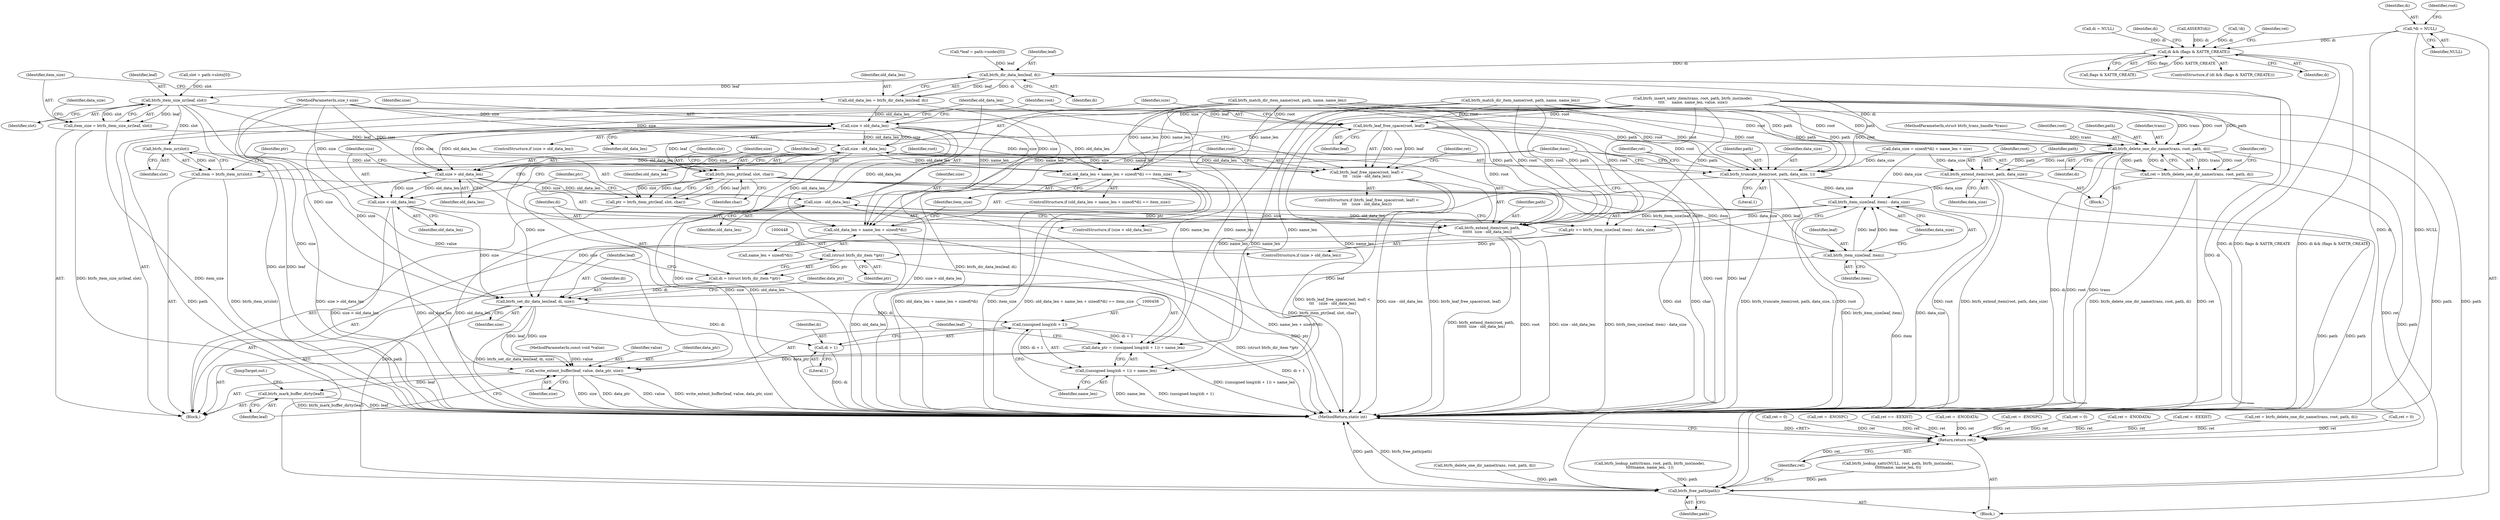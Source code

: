 digraph "0_linux_5f5bc6b1e2d5a6f827bc860ef2dc5b6f365d1339_1@pointer" {
"1000116" [label="(Call,*di = NULL)"];
"1000307" [label="(Call,di && (flags & XATTR_CREATE))"];
"1000340" [label="(Call,btrfs_dir_data_len(leaf, di))"];
"1000338" [label="(Call,old_data_len = btrfs_dir_data_len(leaf, di))"];
"1000363" [label="(Call,size > old_data_len)"];
"1000372" [label="(Call,size - old_data_len)"];
"1000368" [label="(Call,btrfs_leaf_free_space(root, leaf) <\n\t\t\t    (size - old_data_len))"];
"1000382" [label="(Call,old_data_len + name_len + sizeof(*di) == item_size)"];
"1000383" [label="(Call,old_data_len + name_len + sizeof(*di))"];
"1000393" [label="(Call,size > old_data_len)"];
"1000399" [label="(Call,size - old_data_len)"];
"1000396" [label="(Call,btrfs_extend_item(root, path,\n\t\t\t\t\t\t  size - old_data_len))"];
"1000473" [label="(Call,btrfs_free_path(path))"];
"1000450" [label="(Call,btrfs_set_dir_data_len(leaf, di, size))"];
"1000457" [label="(Call,(unsigned long)(di + 1))"];
"1000454" [label="(Call,data_ptr = ((unsigned long)(di + 1)) + name_len)"];
"1000463" [label="(Call,write_extent_buffer(leaf, value, data_ptr, size))"];
"1000468" [label="(Call,btrfs_mark_buffer_dirty(leaf))"];
"1000456" [label="(Call,((unsigned long)(di + 1)) + name_len)"];
"1000459" [label="(Call,di + 1)"];
"1000404" [label="(Call,size < old_data_len)"];
"1000346" [label="(Call,btrfs_item_size_nr(leaf, slot))"];
"1000344" [label="(Call,item_size = btrfs_item_size_nr(leaf, slot))"];
"1000369" [label="(Call,btrfs_leaf_free_space(root, leaf))"];
"1000407" [label="(Call,btrfs_truncate_item(root, path, data_size, 1))"];
"1000440" [label="(Call,btrfs_item_size(leaf, item) - data_size)"];
"1000438" [label="(Call,ptr += btrfs_item_size(leaf, item) - data_size)"];
"1000447" [label="(Call,(struct btrfs_dir_item *)ptr)"];
"1000445" [label="(Call,di = (struct btrfs_dir_item *)ptr)"];
"1000416" [label="(Call,btrfs_delete_one_dir_name(trans, root, path, di))"];
"1000414" [label="(Call,ret = btrfs_delete_one_dir_name(trans, root, path, di))"];
"1000475" [label="(Return,return ret;)"];
"1000424" [label="(Call,btrfs_extend_item(root, path, data_size))"];
"1000434" [label="(Call,btrfs_item_ptr(leaf, slot, char))"];
"1000432" [label="(Call,ptr = btrfs_item_ptr(leaf, slot, char))"];
"1000441" [label="(Call,btrfs_item_size(leaf, item))"];
"1000430" [label="(Call,btrfs_item_nr(slot))"];
"1000428" [label="(Call,item = btrfs_item_nr(slot))"];
"1000192" [label="(Call,btrfs_delete_one_dir_name(trans, root, path, di))"];
"1000183" [label="(Call,ret = -ENODATA)"];
"1000414" [label="(Call,ret = btrfs_delete_one_dir_name(trans, root, path, di))"];
"1000309" [label="(Call,flags & XATTR_CREATE)"];
"1000339" [label="(Identifier,old_data_len)"];
"1000369" [label="(Call,btrfs_leaf_free_space(root, leaf))"];
"1000347" [label="(Identifier,leaf)"];
"1000322" [label="(Call,slot = path->slots[0])"];
"1000307" [label="(Call,di && (flags & XATTR_CREATE))"];
"1000277" [label="(Call,ret = -ENOSPC)"];
"1000346" [label="(Call,btrfs_item_size_nr(leaf, slot))"];
"1000108" [label="(MethodParameterIn,struct btrfs_trans_handle *trans)"];
"1000381" [label="(ControlStructure,if (old_data_len + name_len + sizeof(*di) == item_size))"];
"1000404" [label="(Call,size < old_data_len)"];
"1000433" [label="(Identifier,ptr)"];
"1000406" [label="(Identifier,old_data_len)"];
"1000436" [label="(Identifier,slot)"];
"1000415" [label="(Identifier,ret)"];
"1000111" [label="(MethodParameterIn,const void *value)"];
"1000413" [label="(Block,)"];
"1000252" [label="(Call,ret = 0)"];
"1000444" [label="(Identifier,data_size)"];
"1000371" [label="(Identifier,leaf)"];
"1000462" [label="(Identifier,name_len)"];
"1000263" [label="(Call,btrfs_match_dir_item_name(root, path, name, name_len))"];
"1000224" [label="(Call,ret = -ENODATA)"];
"1000443" [label="(Identifier,item)"];
"1000117" [label="(Identifier,di)"];
"1000306" [label="(ControlStructure,if (di && (flags & XATTR_CREATE)))"];
"1000368" [label="(Call,btrfs_leaf_free_space(root, leaf) <\n\t\t\t    (size - old_data_len))"];
"1000367" [label="(ControlStructure,if (btrfs_leaf_free_space(root, leaf) <\n\t\t\t    (size - old_data_len)))"];
"1000341" [label="(Identifier,leaf)"];
"1000467" [label="(Identifier,size)"];
"1000430" [label="(Call,btrfs_item_nr(slot))"];
"1000434" [label="(Call,btrfs_item_ptr(leaf, slot, char))"];
"1000442" [label="(Identifier,leaf)"];
"1000313" [label="(Call,ret = -EEXIST)"];
"1000392" [label="(ControlStructure,if (size > old_data_len))"];
"1000465" [label="(Identifier,value)"];
"1000424" [label="(Call,btrfs_extend_item(root, path, data_size))"];
"1000397" [label="(Identifier,root)"];
"1000456" [label="(Call,((unsigned long)(di + 1)) + name_len)"];
"1000464" [label="(Identifier,leaf)"];
"1000408" [label="(Identifier,root)"];
"1000418" [label="(Identifier,root)"];
"1000416" [label="(Call,btrfs_delete_one_dir_name(trans, root, path, di))"];
"1000400" [label="(Identifier,size)"];
"1000190" [label="(Call,ret = btrfs_delete_one_dir_name(trans, root, path, di))"];
"1000384" [label="(Identifier,old_data_len)"];
"1000440" [label="(Call,btrfs_item_size(leaf, item) - data_size)"];
"1000410" [label="(Identifier,data_size)"];
"1000477" [label="(MethodReturn,static int)"];
"1000427" [label="(Identifier,data_size)"];
"1000472" [label="(JumpTarget,out:)"];
"1000118" [label="(Identifier,NULL)"];
"1000452" [label="(Identifier,di)"];
"1000363" [label="(Call,size > old_data_len)"];
"1000231" [label="(Call,di = NULL)"];
"1000446" [label="(Identifier,di)"];
"1000116" [label="(Call,*di = NULL)"];
"1000390" [label="(Identifier,item_size)"];
"1000396" [label="(Call,btrfs_extend_item(root, path,\n\t\t\t\t\t\t  size - old_data_len))"];
"1000351" [label="(Identifier,data_size)"];
"1000393" [label="(Call,size > old_data_len)"];
"1000469" [label="(Identifier,leaf)"];
"1000455" [label="(Identifier,data_ptr)"];
"1000460" [label="(Identifier,di)"];
"1000166" [label="(Call,btrfs_lookup_xattr(trans, root, path, btrfs_ino(inode),\n\t\t\t\t\tname, name_len, -1))"];
"1000475" [label="(Return,return ret;)"];
"1000451" [label="(Identifier,leaf)"];
"1000344" [label="(Call,item_size = btrfs_item_size_nr(leaf, slot))"];
"1000457" [label="(Call,(unsigned long)(di + 1))"];
"1000445" [label="(Call,di = (struct btrfs_dir_item *)ptr)"];
"1000394" [label="(Identifier,size)"];
"1000474" [label="(Identifier,path)"];
"1000377" [label="(Identifier,ret)"];
"1000466" [label="(Identifier,data_ptr)"];
"1000338" [label="(Call,old_data_len = btrfs_dir_data_len(leaf, di))"];
"1000419" [label="(Identifier,path)"];
"1000431" [label="(Identifier,slot)"];
"1000435" [label="(Identifier,leaf)"];
"1000289" [label="(Call,ret = 0)"];
"1000373" [label="(Identifier,size)"];
"1000425" [label="(Identifier,root)"];
"1000426" [label="(Identifier,path)"];
"1000441" [label="(Call,btrfs_item_size(leaf, item))"];
"1000319" [label="(Identifier,di)"];
"1000449" [label="(Identifier,ptr)"];
"1000429" [label="(Identifier,item)"];
"1000428" [label="(Call,item = btrfs_item_nr(slot))"];
"1000476" [label="(Identifier,ret)"];
"1000405" [label="(Identifier,size)"];
"1000133" [label="(Call,ret = 0)"];
"1000403" [label="(ControlStructure,if (size < old_data_len))"];
"1000308" [label="(Identifier,di)"];
"1000450" [label="(Call,btrfs_set_dir_data_len(leaf, di, size))"];
"1000299" [label="(Call,ASSERT(di))"];
"1000350" [label="(Call,data_size = sizeof(*di) + name_len + size)"];
"1000330" [label="(Call,*leaf = path->nodes[0])"];
"1000376" [label="(Call,ret = -ENOSPC)"];
"1000294" [label="(Call,btrfs_match_dir_item_name(root, path, name, name_len))"];
"1000439" [label="(Identifier,ptr)"];
"1000270" [label="(Call,!di)"];
"1000236" [label="(Call,btrfs_insert_xattr_item(trans, root, path, btrfs_ino(inode),\n\t\t\t\t      name, name_len, value, size))"];
"1000112" [label="(MethodParameterIn,size_t size)"];
"1000463" [label="(Call,write_extent_buffer(leaf, value, data_ptr, size))"];
"1000382" [label="(Call,old_data_len + name_len + sizeof(*di) == item_size)"];
"1000401" [label="(Identifier,old_data_len)"];
"1000468" [label="(Call,btrfs_mark_buffer_dirty(leaf))"];
"1000422" [label="(Identifier,ret)"];
"1000398" [label="(Identifier,path)"];
"1000211" [label="(Call,btrfs_lookup_xattr(NULL, root, path, btrfs_ino(inode),\n\t\t\t\t\tname, name_len, 0))"];
"1000364" [label="(Identifier,size)"];
"1000372" [label="(Call,size - old_data_len)"];
"1000417" [label="(Identifier,trans)"];
"1000437" [label="(Identifier,char)"];
"1000407" [label="(Call,btrfs_truncate_item(root, path, data_size, 1))"];
"1000447" [label="(Call,(struct btrfs_dir_item *)ptr)"];
"1000370" [label="(Identifier,root)"];
"1000383" [label="(Call,old_data_len + name_len + sizeof(*di))"];
"1000411" [label="(Literal,1)"];
"1000348" [label="(Identifier,slot)"];
"1000340" [label="(Call,btrfs_dir_data_len(leaf, di))"];
"1000314" [label="(Identifier,ret)"];
"1000454" [label="(Call,data_ptr = ((unsigned long)(di + 1)) + name_len)"];
"1000438" [label="(Call,ptr += btrfs_item_size(leaf, item) - data_size)"];
"1000432" [label="(Call,ptr = btrfs_item_ptr(leaf, slot, char))"];
"1000459" [label="(Call,di + 1)"];
"1000284" [label="(Call,ret == -EEXIST)"];
"1000453" [label="(Identifier,size)"];
"1000121" [label="(Identifier,root)"];
"1000362" [label="(ControlStructure,if (size > old_data_len))"];
"1000399" [label="(Call,size - old_data_len)"];
"1000420" [label="(Identifier,di)"];
"1000114" [label="(Block,)"];
"1000385" [label="(Call,name_len + sizeof(*di))"];
"1000409" [label="(Identifier,path)"];
"1000320" [label="(Block,)"];
"1000345" [label="(Identifier,item_size)"];
"1000473" [label="(Call,btrfs_free_path(path))"];
"1000461" [label="(Literal,1)"];
"1000365" [label="(Identifier,old_data_len)"];
"1000342" [label="(Identifier,di)"];
"1000374" [label="(Identifier,old_data_len)"];
"1000395" [label="(Identifier,old_data_len)"];
"1000116" -> "1000114"  [label="AST: "];
"1000116" -> "1000118"  [label="CFG: "];
"1000117" -> "1000116"  [label="AST: "];
"1000118" -> "1000116"  [label="AST: "];
"1000121" -> "1000116"  [label="CFG: "];
"1000116" -> "1000477"  [label="DDG: di"];
"1000116" -> "1000477"  [label="DDG: NULL"];
"1000116" -> "1000307"  [label="DDG: di"];
"1000307" -> "1000306"  [label="AST: "];
"1000307" -> "1000308"  [label="CFG: "];
"1000307" -> "1000309"  [label="CFG: "];
"1000308" -> "1000307"  [label="AST: "];
"1000309" -> "1000307"  [label="AST: "];
"1000314" -> "1000307"  [label="CFG: "];
"1000319" -> "1000307"  [label="CFG: "];
"1000307" -> "1000477"  [label="DDG: flags & XATTR_CREATE"];
"1000307" -> "1000477"  [label="DDG: di && (flags & XATTR_CREATE)"];
"1000307" -> "1000477"  [label="DDG: di"];
"1000299" -> "1000307"  [label="DDG: di"];
"1000231" -> "1000307"  [label="DDG: di"];
"1000270" -> "1000307"  [label="DDG: di"];
"1000309" -> "1000307"  [label="DDG: flags"];
"1000309" -> "1000307"  [label="DDG: XATTR_CREATE"];
"1000307" -> "1000340"  [label="DDG: di"];
"1000340" -> "1000338"  [label="AST: "];
"1000340" -> "1000342"  [label="CFG: "];
"1000341" -> "1000340"  [label="AST: "];
"1000342" -> "1000340"  [label="AST: "];
"1000338" -> "1000340"  [label="CFG: "];
"1000340" -> "1000477"  [label="DDG: di"];
"1000340" -> "1000338"  [label="DDG: leaf"];
"1000340" -> "1000338"  [label="DDG: di"];
"1000330" -> "1000340"  [label="DDG: leaf"];
"1000340" -> "1000346"  [label="DDG: leaf"];
"1000340" -> "1000416"  [label="DDG: di"];
"1000338" -> "1000320"  [label="AST: "];
"1000339" -> "1000338"  [label="AST: "];
"1000345" -> "1000338"  [label="CFG: "];
"1000338" -> "1000477"  [label="DDG: btrfs_dir_data_len(leaf, di)"];
"1000338" -> "1000363"  [label="DDG: old_data_len"];
"1000363" -> "1000362"  [label="AST: "];
"1000363" -> "1000365"  [label="CFG: "];
"1000364" -> "1000363"  [label="AST: "];
"1000365" -> "1000363"  [label="AST: "];
"1000370" -> "1000363"  [label="CFG: "];
"1000384" -> "1000363"  [label="CFG: "];
"1000363" -> "1000477"  [label="DDG: size"];
"1000363" -> "1000477"  [label="DDG: size > old_data_len"];
"1000112" -> "1000363"  [label="DDG: size"];
"1000236" -> "1000363"  [label="DDG: size"];
"1000363" -> "1000372"  [label="DDG: size"];
"1000363" -> "1000372"  [label="DDG: old_data_len"];
"1000363" -> "1000382"  [label="DDG: old_data_len"];
"1000363" -> "1000383"  [label="DDG: old_data_len"];
"1000363" -> "1000393"  [label="DDG: size"];
"1000363" -> "1000393"  [label="DDG: old_data_len"];
"1000363" -> "1000450"  [label="DDG: size"];
"1000372" -> "1000368"  [label="AST: "];
"1000372" -> "1000374"  [label="CFG: "];
"1000373" -> "1000372"  [label="AST: "];
"1000374" -> "1000372"  [label="AST: "];
"1000368" -> "1000372"  [label="CFG: "];
"1000372" -> "1000477"  [label="DDG: size"];
"1000372" -> "1000477"  [label="DDG: old_data_len"];
"1000372" -> "1000368"  [label="DDG: size"];
"1000372" -> "1000368"  [label="DDG: old_data_len"];
"1000112" -> "1000372"  [label="DDG: size"];
"1000372" -> "1000382"  [label="DDG: old_data_len"];
"1000372" -> "1000383"  [label="DDG: old_data_len"];
"1000372" -> "1000393"  [label="DDG: size"];
"1000372" -> "1000393"  [label="DDG: old_data_len"];
"1000372" -> "1000450"  [label="DDG: size"];
"1000368" -> "1000367"  [label="AST: "];
"1000369" -> "1000368"  [label="AST: "];
"1000377" -> "1000368"  [label="CFG: "];
"1000384" -> "1000368"  [label="CFG: "];
"1000368" -> "1000477"  [label="DDG: btrfs_leaf_free_space(root, leaf)"];
"1000368" -> "1000477"  [label="DDG: btrfs_leaf_free_space(root, leaf) <\n\t\t\t    (size - old_data_len)"];
"1000368" -> "1000477"  [label="DDG: size - old_data_len"];
"1000369" -> "1000368"  [label="DDG: root"];
"1000369" -> "1000368"  [label="DDG: leaf"];
"1000382" -> "1000381"  [label="AST: "];
"1000382" -> "1000390"  [label="CFG: "];
"1000383" -> "1000382"  [label="AST: "];
"1000390" -> "1000382"  [label="AST: "];
"1000394" -> "1000382"  [label="CFG: "];
"1000415" -> "1000382"  [label="CFG: "];
"1000382" -> "1000477"  [label="DDG: old_data_len + name_len + sizeof(*di)"];
"1000382" -> "1000477"  [label="DDG: item_size"];
"1000382" -> "1000477"  [label="DDG: old_data_len + name_len + sizeof(*di) == item_size"];
"1000294" -> "1000382"  [label="DDG: name_len"];
"1000263" -> "1000382"  [label="DDG: name_len"];
"1000236" -> "1000382"  [label="DDG: name_len"];
"1000344" -> "1000382"  [label="DDG: item_size"];
"1000383" -> "1000385"  [label="CFG: "];
"1000384" -> "1000383"  [label="AST: "];
"1000385" -> "1000383"  [label="AST: "];
"1000390" -> "1000383"  [label="CFG: "];
"1000383" -> "1000477"  [label="DDG: old_data_len"];
"1000383" -> "1000477"  [label="DDG: name_len + sizeof(*di)"];
"1000294" -> "1000383"  [label="DDG: name_len"];
"1000263" -> "1000383"  [label="DDG: name_len"];
"1000236" -> "1000383"  [label="DDG: name_len"];
"1000393" -> "1000392"  [label="AST: "];
"1000393" -> "1000395"  [label="CFG: "];
"1000394" -> "1000393"  [label="AST: "];
"1000395" -> "1000393"  [label="AST: "];
"1000397" -> "1000393"  [label="CFG: "];
"1000405" -> "1000393"  [label="CFG: "];
"1000393" -> "1000477"  [label="DDG: size > old_data_len"];
"1000112" -> "1000393"  [label="DDG: size"];
"1000393" -> "1000399"  [label="DDG: size"];
"1000393" -> "1000399"  [label="DDG: old_data_len"];
"1000393" -> "1000404"  [label="DDG: size"];
"1000393" -> "1000404"  [label="DDG: old_data_len"];
"1000399" -> "1000396"  [label="AST: "];
"1000399" -> "1000401"  [label="CFG: "];
"1000400" -> "1000399"  [label="AST: "];
"1000401" -> "1000399"  [label="AST: "];
"1000396" -> "1000399"  [label="CFG: "];
"1000399" -> "1000477"  [label="DDG: old_data_len"];
"1000399" -> "1000396"  [label="DDG: size"];
"1000399" -> "1000396"  [label="DDG: old_data_len"];
"1000112" -> "1000399"  [label="DDG: size"];
"1000399" -> "1000450"  [label="DDG: size"];
"1000396" -> "1000392"  [label="AST: "];
"1000397" -> "1000396"  [label="AST: "];
"1000398" -> "1000396"  [label="AST: "];
"1000429" -> "1000396"  [label="CFG: "];
"1000396" -> "1000477"  [label="DDG: btrfs_extend_item(root, path,\n\t\t\t\t\t\t  size - old_data_len)"];
"1000396" -> "1000477"  [label="DDG: root"];
"1000396" -> "1000477"  [label="DDG: size - old_data_len"];
"1000369" -> "1000396"  [label="DDG: root"];
"1000236" -> "1000396"  [label="DDG: root"];
"1000236" -> "1000396"  [label="DDG: path"];
"1000263" -> "1000396"  [label="DDG: root"];
"1000263" -> "1000396"  [label="DDG: path"];
"1000294" -> "1000396"  [label="DDG: root"];
"1000294" -> "1000396"  [label="DDG: path"];
"1000396" -> "1000473"  [label="DDG: path"];
"1000473" -> "1000114"  [label="AST: "];
"1000473" -> "1000474"  [label="CFG: "];
"1000474" -> "1000473"  [label="AST: "];
"1000476" -> "1000473"  [label="CFG: "];
"1000473" -> "1000477"  [label="DDG: path"];
"1000473" -> "1000477"  [label="DDG: btrfs_free_path(path)"];
"1000166" -> "1000473"  [label="DDG: path"];
"1000211" -> "1000473"  [label="DDG: path"];
"1000424" -> "1000473"  [label="DDG: path"];
"1000416" -> "1000473"  [label="DDG: path"];
"1000236" -> "1000473"  [label="DDG: path"];
"1000294" -> "1000473"  [label="DDG: path"];
"1000407" -> "1000473"  [label="DDG: path"];
"1000192" -> "1000473"  [label="DDG: path"];
"1000263" -> "1000473"  [label="DDG: path"];
"1000450" -> "1000320"  [label="AST: "];
"1000450" -> "1000453"  [label="CFG: "];
"1000451" -> "1000450"  [label="AST: "];
"1000452" -> "1000450"  [label="AST: "];
"1000453" -> "1000450"  [label="AST: "];
"1000455" -> "1000450"  [label="CFG: "];
"1000450" -> "1000477"  [label="DDG: btrfs_set_dir_data_len(leaf, di, size)"];
"1000441" -> "1000450"  [label="DDG: leaf"];
"1000445" -> "1000450"  [label="DDG: di"];
"1000404" -> "1000450"  [label="DDG: size"];
"1000112" -> "1000450"  [label="DDG: size"];
"1000450" -> "1000457"  [label="DDG: di"];
"1000450" -> "1000459"  [label="DDG: di"];
"1000450" -> "1000463"  [label="DDG: leaf"];
"1000450" -> "1000463"  [label="DDG: size"];
"1000457" -> "1000456"  [label="AST: "];
"1000457" -> "1000459"  [label="CFG: "];
"1000458" -> "1000457"  [label="AST: "];
"1000459" -> "1000457"  [label="AST: "];
"1000462" -> "1000457"  [label="CFG: "];
"1000457" -> "1000477"  [label="DDG: di + 1"];
"1000457" -> "1000454"  [label="DDG: di + 1"];
"1000457" -> "1000456"  [label="DDG: di + 1"];
"1000454" -> "1000320"  [label="AST: "];
"1000454" -> "1000456"  [label="CFG: "];
"1000455" -> "1000454"  [label="AST: "];
"1000456" -> "1000454"  [label="AST: "];
"1000464" -> "1000454"  [label="CFG: "];
"1000454" -> "1000477"  [label="DDG: ((unsigned long)(di + 1)) + name_len"];
"1000294" -> "1000454"  [label="DDG: name_len"];
"1000263" -> "1000454"  [label="DDG: name_len"];
"1000236" -> "1000454"  [label="DDG: name_len"];
"1000454" -> "1000463"  [label="DDG: data_ptr"];
"1000463" -> "1000320"  [label="AST: "];
"1000463" -> "1000467"  [label="CFG: "];
"1000464" -> "1000463"  [label="AST: "];
"1000465" -> "1000463"  [label="AST: "];
"1000466" -> "1000463"  [label="AST: "];
"1000467" -> "1000463"  [label="AST: "];
"1000469" -> "1000463"  [label="CFG: "];
"1000463" -> "1000477"  [label="DDG: value"];
"1000463" -> "1000477"  [label="DDG: write_extent_buffer(leaf, value, data_ptr, size)"];
"1000463" -> "1000477"  [label="DDG: size"];
"1000463" -> "1000477"  [label="DDG: data_ptr"];
"1000236" -> "1000463"  [label="DDG: value"];
"1000111" -> "1000463"  [label="DDG: value"];
"1000112" -> "1000463"  [label="DDG: size"];
"1000463" -> "1000468"  [label="DDG: leaf"];
"1000468" -> "1000320"  [label="AST: "];
"1000468" -> "1000469"  [label="CFG: "];
"1000469" -> "1000468"  [label="AST: "];
"1000472" -> "1000468"  [label="CFG: "];
"1000468" -> "1000477"  [label="DDG: btrfs_mark_buffer_dirty(leaf)"];
"1000468" -> "1000477"  [label="DDG: leaf"];
"1000456" -> "1000462"  [label="CFG: "];
"1000462" -> "1000456"  [label="AST: "];
"1000456" -> "1000477"  [label="DDG: (unsigned long)(di + 1)"];
"1000456" -> "1000477"  [label="DDG: name_len"];
"1000294" -> "1000456"  [label="DDG: name_len"];
"1000263" -> "1000456"  [label="DDG: name_len"];
"1000236" -> "1000456"  [label="DDG: name_len"];
"1000459" -> "1000461"  [label="CFG: "];
"1000460" -> "1000459"  [label="AST: "];
"1000461" -> "1000459"  [label="AST: "];
"1000459" -> "1000477"  [label="DDG: di"];
"1000404" -> "1000403"  [label="AST: "];
"1000404" -> "1000406"  [label="CFG: "];
"1000405" -> "1000404"  [label="AST: "];
"1000406" -> "1000404"  [label="AST: "];
"1000408" -> "1000404"  [label="CFG: "];
"1000429" -> "1000404"  [label="CFG: "];
"1000404" -> "1000477"  [label="DDG: size < old_data_len"];
"1000404" -> "1000477"  [label="DDG: old_data_len"];
"1000112" -> "1000404"  [label="DDG: size"];
"1000346" -> "1000344"  [label="AST: "];
"1000346" -> "1000348"  [label="CFG: "];
"1000347" -> "1000346"  [label="AST: "];
"1000348" -> "1000346"  [label="AST: "];
"1000344" -> "1000346"  [label="CFG: "];
"1000346" -> "1000477"  [label="DDG: slot"];
"1000346" -> "1000477"  [label="DDG: leaf"];
"1000346" -> "1000344"  [label="DDG: leaf"];
"1000346" -> "1000344"  [label="DDG: slot"];
"1000322" -> "1000346"  [label="DDG: slot"];
"1000346" -> "1000369"  [label="DDG: leaf"];
"1000346" -> "1000430"  [label="DDG: slot"];
"1000346" -> "1000434"  [label="DDG: leaf"];
"1000344" -> "1000320"  [label="AST: "];
"1000345" -> "1000344"  [label="AST: "];
"1000351" -> "1000344"  [label="CFG: "];
"1000344" -> "1000477"  [label="DDG: btrfs_item_size_nr(leaf, slot)"];
"1000344" -> "1000477"  [label="DDG: item_size"];
"1000369" -> "1000371"  [label="CFG: "];
"1000370" -> "1000369"  [label="AST: "];
"1000371" -> "1000369"  [label="AST: "];
"1000373" -> "1000369"  [label="CFG: "];
"1000369" -> "1000477"  [label="DDG: root"];
"1000369" -> "1000477"  [label="DDG: leaf"];
"1000236" -> "1000369"  [label="DDG: root"];
"1000263" -> "1000369"  [label="DDG: root"];
"1000294" -> "1000369"  [label="DDG: root"];
"1000369" -> "1000407"  [label="DDG: root"];
"1000369" -> "1000416"  [label="DDG: root"];
"1000369" -> "1000434"  [label="DDG: leaf"];
"1000407" -> "1000403"  [label="AST: "];
"1000407" -> "1000411"  [label="CFG: "];
"1000408" -> "1000407"  [label="AST: "];
"1000409" -> "1000407"  [label="AST: "];
"1000410" -> "1000407"  [label="AST: "];
"1000411" -> "1000407"  [label="AST: "];
"1000429" -> "1000407"  [label="CFG: "];
"1000407" -> "1000477"  [label="DDG: btrfs_truncate_item(root, path, data_size, 1)"];
"1000407" -> "1000477"  [label="DDG: root"];
"1000236" -> "1000407"  [label="DDG: root"];
"1000236" -> "1000407"  [label="DDG: path"];
"1000263" -> "1000407"  [label="DDG: root"];
"1000263" -> "1000407"  [label="DDG: path"];
"1000294" -> "1000407"  [label="DDG: root"];
"1000294" -> "1000407"  [label="DDG: path"];
"1000350" -> "1000407"  [label="DDG: data_size"];
"1000407" -> "1000440"  [label="DDG: data_size"];
"1000440" -> "1000438"  [label="AST: "];
"1000440" -> "1000444"  [label="CFG: "];
"1000441" -> "1000440"  [label="AST: "];
"1000444" -> "1000440"  [label="AST: "];
"1000438" -> "1000440"  [label="CFG: "];
"1000440" -> "1000477"  [label="DDG: btrfs_item_size(leaf, item)"];
"1000440" -> "1000477"  [label="DDG: data_size"];
"1000440" -> "1000438"  [label="DDG: btrfs_item_size(leaf, item)"];
"1000440" -> "1000438"  [label="DDG: data_size"];
"1000441" -> "1000440"  [label="DDG: leaf"];
"1000441" -> "1000440"  [label="DDG: item"];
"1000424" -> "1000440"  [label="DDG: data_size"];
"1000350" -> "1000440"  [label="DDG: data_size"];
"1000438" -> "1000320"  [label="AST: "];
"1000439" -> "1000438"  [label="AST: "];
"1000446" -> "1000438"  [label="CFG: "];
"1000438" -> "1000477"  [label="DDG: btrfs_item_size(leaf, item) - data_size"];
"1000432" -> "1000438"  [label="DDG: ptr"];
"1000438" -> "1000447"  [label="DDG: ptr"];
"1000447" -> "1000445"  [label="AST: "];
"1000447" -> "1000449"  [label="CFG: "];
"1000448" -> "1000447"  [label="AST: "];
"1000449" -> "1000447"  [label="AST: "];
"1000445" -> "1000447"  [label="CFG: "];
"1000447" -> "1000477"  [label="DDG: ptr"];
"1000447" -> "1000445"  [label="DDG: ptr"];
"1000445" -> "1000320"  [label="AST: "];
"1000446" -> "1000445"  [label="AST: "];
"1000451" -> "1000445"  [label="CFG: "];
"1000445" -> "1000477"  [label="DDG: (struct btrfs_dir_item *)ptr"];
"1000416" -> "1000414"  [label="AST: "];
"1000416" -> "1000420"  [label="CFG: "];
"1000417" -> "1000416"  [label="AST: "];
"1000418" -> "1000416"  [label="AST: "];
"1000419" -> "1000416"  [label="AST: "];
"1000420" -> "1000416"  [label="AST: "];
"1000414" -> "1000416"  [label="CFG: "];
"1000416" -> "1000477"  [label="DDG: di"];
"1000416" -> "1000477"  [label="DDG: root"];
"1000416" -> "1000477"  [label="DDG: trans"];
"1000416" -> "1000414"  [label="DDG: trans"];
"1000416" -> "1000414"  [label="DDG: root"];
"1000416" -> "1000414"  [label="DDG: path"];
"1000416" -> "1000414"  [label="DDG: di"];
"1000236" -> "1000416"  [label="DDG: trans"];
"1000236" -> "1000416"  [label="DDG: root"];
"1000236" -> "1000416"  [label="DDG: path"];
"1000108" -> "1000416"  [label="DDG: trans"];
"1000263" -> "1000416"  [label="DDG: root"];
"1000263" -> "1000416"  [label="DDG: path"];
"1000294" -> "1000416"  [label="DDG: root"];
"1000294" -> "1000416"  [label="DDG: path"];
"1000416" -> "1000424"  [label="DDG: root"];
"1000416" -> "1000424"  [label="DDG: path"];
"1000414" -> "1000413"  [label="AST: "];
"1000415" -> "1000414"  [label="AST: "];
"1000422" -> "1000414"  [label="CFG: "];
"1000414" -> "1000477"  [label="DDG: btrfs_delete_one_dir_name(trans, root, path, di)"];
"1000414" -> "1000477"  [label="DDG: ret"];
"1000414" -> "1000475"  [label="DDG: ret"];
"1000475" -> "1000114"  [label="AST: "];
"1000475" -> "1000476"  [label="CFG: "];
"1000476" -> "1000475"  [label="AST: "];
"1000477" -> "1000475"  [label="CFG: "];
"1000475" -> "1000477"  [label="DDG: <RET>"];
"1000476" -> "1000475"  [label="DDG: ret"];
"1000224" -> "1000475"  [label="DDG: ret"];
"1000376" -> "1000475"  [label="DDG: ret"];
"1000284" -> "1000475"  [label="DDG: ret"];
"1000183" -> "1000475"  [label="DDG: ret"];
"1000133" -> "1000475"  [label="DDG: ret"];
"1000190" -> "1000475"  [label="DDG: ret"];
"1000277" -> "1000475"  [label="DDG: ret"];
"1000313" -> "1000475"  [label="DDG: ret"];
"1000252" -> "1000475"  [label="DDG: ret"];
"1000289" -> "1000475"  [label="DDG: ret"];
"1000424" -> "1000413"  [label="AST: "];
"1000424" -> "1000427"  [label="CFG: "];
"1000425" -> "1000424"  [label="AST: "];
"1000426" -> "1000424"  [label="AST: "];
"1000427" -> "1000424"  [label="AST: "];
"1000429" -> "1000424"  [label="CFG: "];
"1000424" -> "1000477"  [label="DDG: root"];
"1000424" -> "1000477"  [label="DDG: btrfs_extend_item(root, path, data_size)"];
"1000350" -> "1000424"  [label="DDG: data_size"];
"1000434" -> "1000432"  [label="AST: "];
"1000434" -> "1000437"  [label="CFG: "];
"1000435" -> "1000434"  [label="AST: "];
"1000436" -> "1000434"  [label="AST: "];
"1000437" -> "1000434"  [label="AST: "];
"1000432" -> "1000434"  [label="CFG: "];
"1000434" -> "1000477"  [label="DDG: slot"];
"1000434" -> "1000477"  [label="DDG: char"];
"1000434" -> "1000432"  [label="DDG: leaf"];
"1000434" -> "1000432"  [label="DDG: slot"];
"1000434" -> "1000432"  [label="DDG: char"];
"1000430" -> "1000434"  [label="DDG: slot"];
"1000434" -> "1000441"  [label="DDG: leaf"];
"1000432" -> "1000320"  [label="AST: "];
"1000433" -> "1000432"  [label="AST: "];
"1000439" -> "1000432"  [label="CFG: "];
"1000432" -> "1000477"  [label="DDG: btrfs_item_ptr(leaf, slot, char)"];
"1000441" -> "1000443"  [label="CFG: "];
"1000442" -> "1000441"  [label="AST: "];
"1000443" -> "1000441"  [label="AST: "];
"1000444" -> "1000441"  [label="CFG: "];
"1000441" -> "1000477"  [label="DDG: item"];
"1000428" -> "1000441"  [label="DDG: item"];
"1000430" -> "1000428"  [label="AST: "];
"1000430" -> "1000431"  [label="CFG: "];
"1000431" -> "1000430"  [label="AST: "];
"1000428" -> "1000430"  [label="CFG: "];
"1000430" -> "1000428"  [label="DDG: slot"];
"1000428" -> "1000320"  [label="AST: "];
"1000429" -> "1000428"  [label="AST: "];
"1000433" -> "1000428"  [label="CFG: "];
"1000428" -> "1000477"  [label="DDG: btrfs_item_nr(slot)"];
}
